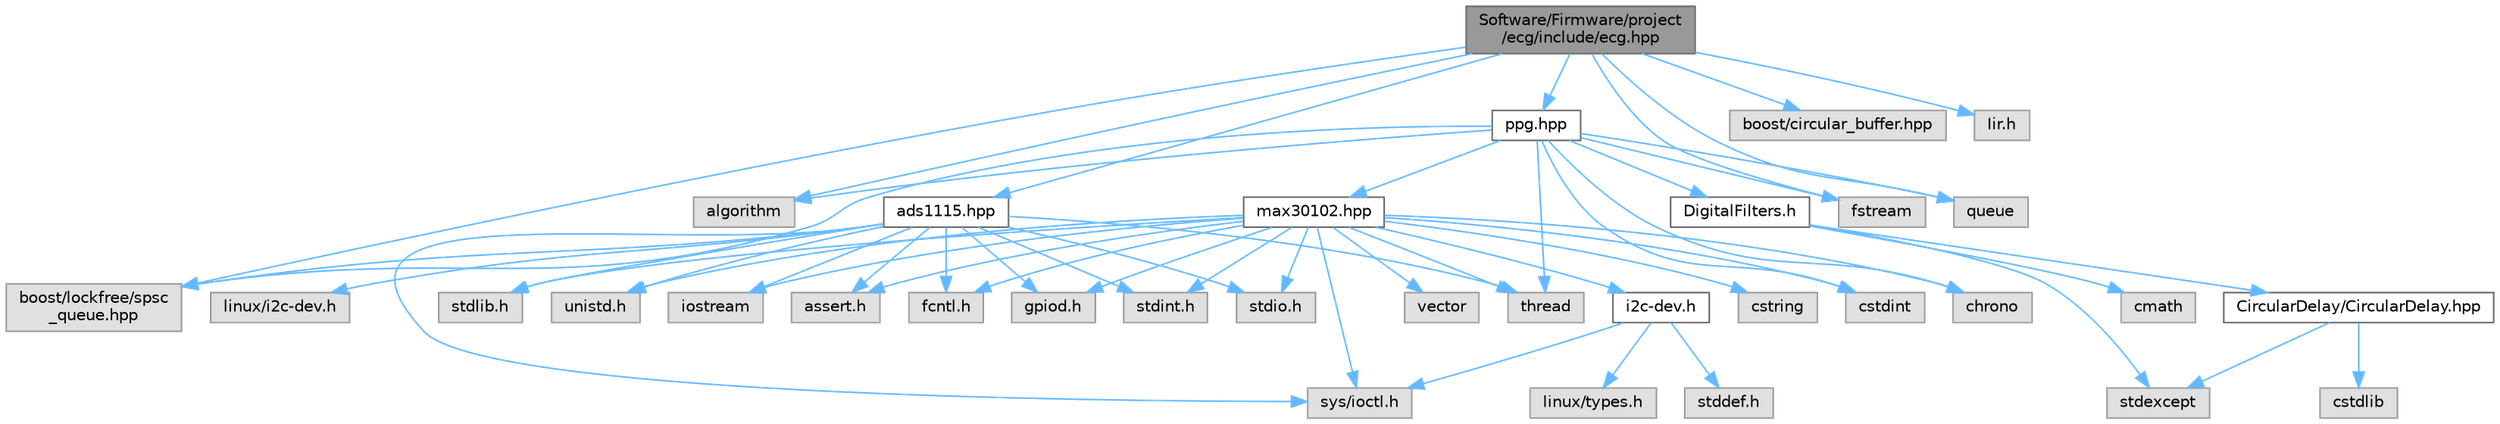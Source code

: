 digraph "Software/Firmware/project/ecg/include/ecg.hpp"
{
 // LATEX_PDF_SIZE
  bgcolor="transparent";
  edge [fontname=Helvetica,fontsize=10,labelfontname=Helvetica,labelfontsize=10];
  node [fontname=Helvetica,fontsize=10,shape=box,height=0.2,width=0.4];
  Node1 [id="Node000001",label="Software/Firmware/project\l/ecg/include/ecg.hpp",height=0.2,width=0.4,color="gray40", fillcolor="grey60", style="filled", fontcolor="black",tooltip=" "];
  Node1 -> Node2 [id="edge53_Node000001_Node000002",color="steelblue1",style="solid",tooltip=" "];
  Node2 [id="Node000002",label="algorithm",height=0.2,width=0.4,color="grey60", fillcolor="#E0E0E0", style="filled",tooltip=" "];
  Node1 -> Node3 [id="edge54_Node000001_Node000003",color="steelblue1",style="solid",tooltip=" "];
  Node3 [id="Node000003",label="boost/circular_buffer.hpp",height=0.2,width=0.4,color="grey60", fillcolor="#E0E0E0", style="filled",tooltip=" "];
  Node1 -> Node4 [id="edge55_Node000001_Node000004",color="steelblue1",style="solid",tooltip=" "];
  Node4 [id="Node000004",label="boost/lockfree/spsc\l_queue.hpp",height=0.2,width=0.4,color="grey60", fillcolor="#E0E0E0", style="filled",tooltip=" "];
  Node1 -> Node5 [id="edge56_Node000001_Node000005",color="steelblue1",style="solid",tooltip=" "];
  Node5 [id="Node000005",label="fstream",height=0.2,width=0.4,color="grey60", fillcolor="#E0E0E0", style="filled",tooltip=" "];
  Node1 -> Node6 [id="edge57_Node000001_Node000006",color="steelblue1",style="solid",tooltip=" "];
  Node6 [id="Node000006",label="queue",height=0.2,width=0.4,color="grey60", fillcolor="#E0E0E0", style="filled",tooltip=" "];
  Node1 -> Node7 [id="edge58_Node000001_Node000007",color="steelblue1",style="solid",tooltip=" "];
  Node7 [id="Node000007",label="Iir.h",height=0.2,width=0.4,color="grey60", fillcolor="#E0E0E0", style="filled",tooltip=" "];
  Node1 -> Node8 [id="edge59_Node000001_Node000008",color="steelblue1",style="solid",tooltip=" "];
  Node8 [id="Node000008",label="ads1115.hpp",height=0.2,width=0.4,color="grey40", fillcolor="white", style="filled",URL="$ads1115_8hpp.html",tooltip=" "];
  Node8 -> Node9 [id="edge60_Node000008_Node000009",color="steelblue1",style="solid",tooltip=" "];
  Node9 [id="Node000009",label="assert.h",height=0.2,width=0.4,color="grey60", fillcolor="#E0E0E0", style="filled",tooltip=" "];
  Node8 -> Node10 [id="edge61_Node000008_Node000010",color="steelblue1",style="solid",tooltip=" "];
  Node10 [id="Node000010",label="fcntl.h",height=0.2,width=0.4,color="grey60", fillcolor="#E0E0E0", style="filled",tooltip=" "];
  Node8 -> Node11 [id="edge62_Node000008_Node000011",color="steelblue1",style="solid",tooltip=" "];
  Node11 [id="Node000011",label="gpiod.h",height=0.2,width=0.4,color="grey60", fillcolor="#E0E0E0", style="filled",tooltip=" "];
  Node8 -> Node12 [id="edge63_Node000008_Node000012",color="steelblue1",style="solid",tooltip=" "];
  Node12 [id="Node000012",label="linux/i2c-dev.h",height=0.2,width=0.4,color="grey60", fillcolor="#E0E0E0", style="filled",tooltip=" "];
  Node8 -> Node13 [id="edge64_Node000008_Node000013",color="steelblue1",style="solid",tooltip=" "];
  Node13 [id="Node000013",label="stdint.h",height=0.2,width=0.4,color="grey60", fillcolor="#E0E0E0", style="filled",tooltip=" "];
  Node8 -> Node14 [id="edge65_Node000008_Node000014",color="steelblue1",style="solid",tooltip=" "];
  Node14 [id="Node000014",label="stdio.h",height=0.2,width=0.4,color="grey60", fillcolor="#E0E0E0", style="filled",tooltip=" "];
  Node8 -> Node15 [id="edge66_Node000008_Node000015",color="steelblue1",style="solid",tooltip=" "];
  Node15 [id="Node000015",label="stdlib.h",height=0.2,width=0.4,color="grey60", fillcolor="#E0E0E0", style="filled",tooltip=" "];
  Node8 -> Node16 [id="edge67_Node000008_Node000016",color="steelblue1",style="solid",tooltip=" "];
  Node16 [id="Node000016",label="sys/ioctl.h",height=0.2,width=0.4,color="grey60", fillcolor="#E0E0E0", style="filled",tooltip=" "];
  Node8 -> Node17 [id="edge68_Node000008_Node000017",color="steelblue1",style="solid",tooltip=" "];
  Node17 [id="Node000017",label="unistd.h",height=0.2,width=0.4,color="grey60", fillcolor="#E0E0E0", style="filled",tooltip=" "];
  Node8 -> Node4 [id="edge69_Node000008_Node000004",color="steelblue1",style="solid",tooltip=" "];
  Node8 -> Node18 [id="edge70_Node000008_Node000018",color="steelblue1",style="solid",tooltip=" "];
  Node18 [id="Node000018",label="iostream",height=0.2,width=0.4,color="grey60", fillcolor="#E0E0E0", style="filled",tooltip=" "];
  Node8 -> Node19 [id="edge71_Node000008_Node000019",color="steelblue1",style="solid",tooltip=" "];
  Node19 [id="Node000019",label="thread",height=0.2,width=0.4,color="grey60", fillcolor="#E0E0E0", style="filled",tooltip=" "];
  Node1 -> Node20 [id="edge72_Node000001_Node000020",color="steelblue1",style="solid",tooltip=" "];
  Node20 [id="Node000020",label="ppg.hpp",height=0.2,width=0.4,color="grey40", fillcolor="white", style="filled",URL="$ppg_8hpp.html",tooltip=" "];
  Node20 -> Node2 [id="edge73_Node000020_Node000002",color="steelblue1",style="solid",tooltip=" "];
  Node20 -> Node4 [id="edge74_Node000020_Node000004",color="steelblue1",style="solid",tooltip=" "];
  Node20 -> Node21 [id="edge75_Node000020_Node000021",color="steelblue1",style="solid",tooltip=" "];
  Node21 [id="Node000021",label="chrono",height=0.2,width=0.4,color="grey60", fillcolor="#E0E0E0", style="filled",tooltip=" "];
  Node20 -> Node22 [id="edge76_Node000020_Node000022",color="steelblue1",style="solid",tooltip=" "];
  Node22 [id="Node000022",label="cstdint",height=0.2,width=0.4,color="grey60", fillcolor="#E0E0E0", style="filled",tooltip=" "];
  Node20 -> Node5 [id="edge77_Node000020_Node000005",color="steelblue1",style="solid",tooltip=" "];
  Node20 -> Node6 [id="edge78_Node000020_Node000006",color="steelblue1",style="solid",tooltip=" "];
  Node20 -> Node19 [id="edge79_Node000020_Node000019",color="steelblue1",style="solid",tooltip=" "];
  Node20 -> Node23 [id="edge80_Node000020_Node000023",color="steelblue1",style="solid",tooltip=" "];
  Node23 [id="Node000023",label="DigitalFilters.h",height=0.2,width=0.4,color="grey40", fillcolor="white", style="filled",URL="$DigitalFilters_8h.html",tooltip=" "];
  Node23 -> Node24 [id="edge81_Node000023_Node000024",color="steelblue1",style="solid",tooltip=" "];
  Node24 [id="Node000024",label="cmath",height=0.2,width=0.4,color="grey60", fillcolor="#E0E0E0", style="filled",tooltip=" "];
  Node23 -> Node25 [id="edge82_Node000023_Node000025",color="steelblue1",style="solid",tooltip=" "];
  Node25 [id="Node000025",label="stdexcept",height=0.2,width=0.4,color="grey60", fillcolor="#E0E0E0", style="filled",tooltip=" "];
  Node23 -> Node26 [id="edge83_Node000023_Node000026",color="steelblue1",style="solid",tooltip=" "];
  Node26 [id="Node000026",label="CircularDelay/CircularDelay.hpp",height=0.2,width=0.4,color="grey40", fillcolor="white", style="filled",URL="$CircularDelay_8hpp.html",tooltip=" "];
  Node26 -> Node27 [id="edge84_Node000026_Node000027",color="steelblue1",style="solid",tooltip=" "];
  Node27 [id="Node000027",label="cstdlib",height=0.2,width=0.4,color="grey60", fillcolor="#E0E0E0", style="filled",tooltip=" "];
  Node26 -> Node25 [id="edge85_Node000026_Node000025",color="steelblue1",style="solid",tooltip=" "];
  Node20 -> Node28 [id="edge86_Node000020_Node000028",color="steelblue1",style="solid",tooltip=" "];
  Node28 [id="Node000028",label="max30102.hpp",height=0.2,width=0.4,color="grey40", fillcolor="white", style="filled",URL="$max30102_8hpp.html",tooltip=" "];
  Node28 -> Node9 [id="edge87_Node000028_Node000009",color="steelblue1",style="solid",tooltip=" "];
  Node28 -> Node10 [id="edge88_Node000028_Node000010",color="steelblue1",style="solid",tooltip=" "];
  Node28 -> Node11 [id="edge89_Node000028_Node000011",color="steelblue1",style="solid",tooltip=" "];
  Node28 -> Node13 [id="edge90_Node000028_Node000013",color="steelblue1",style="solid",tooltip=" "];
  Node28 -> Node14 [id="edge91_Node000028_Node000014",color="steelblue1",style="solid",tooltip=" "];
  Node28 -> Node15 [id="edge92_Node000028_Node000015",color="steelblue1",style="solid",tooltip=" "];
  Node28 -> Node16 [id="edge93_Node000028_Node000016",color="steelblue1",style="solid",tooltip=" "];
  Node28 -> Node17 [id="edge94_Node000028_Node000017",color="steelblue1",style="solid",tooltip=" "];
  Node28 -> Node21 [id="edge95_Node000028_Node000021",color="steelblue1",style="solid",tooltip=" "];
  Node28 -> Node22 [id="edge96_Node000028_Node000022",color="steelblue1",style="solid",tooltip=" "];
  Node28 -> Node29 [id="edge97_Node000028_Node000029",color="steelblue1",style="solid",tooltip=" "];
  Node29 [id="Node000029",label="cstring",height=0.2,width=0.4,color="grey60", fillcolor="#E0E0E0", style="filled",tooltip=" "];
  Node28 -> Node18 [id="edge98_Node000028_Node000018",color="steelblue1",style="solid",tooltip=" "];
  Node28 -> Node19 [id="edge99_Node000028_Node000019",color="steelblue1",style="solid",tooltip=" "];
  Node28 -> Node30 [id="edge100_Node000028_Node000030",color="steelblue1",style="solid",tooltip=" "];
  Node30 [id="Node000030",label="vector",height=0.2,width=0.4,color="grey60", fillcolor="#E0E0E0", style="filled",tooltip=" "];
  Node28 -> Node31 [id="edge101_Node000028_Node000031",color="steelblue1",style="solid",tooltip=" "];
  Node31 [id="Node000031",label="i2c-dev.h",height=0.2,width=0.4,color="grey40", fillcolor="white", style="filled",URL="$i2c-dev_8h.html",tooltip=" "];
  Node31 -> Node32 [id="edge102_Node000031_Node000032",color="steelblue1",style="solid",tooltip=" "];
  Node32 [id="Node000032",label="linux/types.h",height=0.2,width=0.4,color="grey60", fillcolor="#E0E0E0", style="filled",tooltip=" "];
  Node31 -> Node33 [id="edge103_Node000031_Node000033",color="steelblue1",style="solid",tooltip=" "];
  Node33 [id="Node000033",label="stddef.h",height=0.2,width=0.4,color="grey60", fillcolor="#E0E0E0", style="filled",tooltip=" "];
  Node31 -> Node16 [id="edge104_Node000031_Node000016",color="steelblue1",style="solid",tooltip=" "];
}
